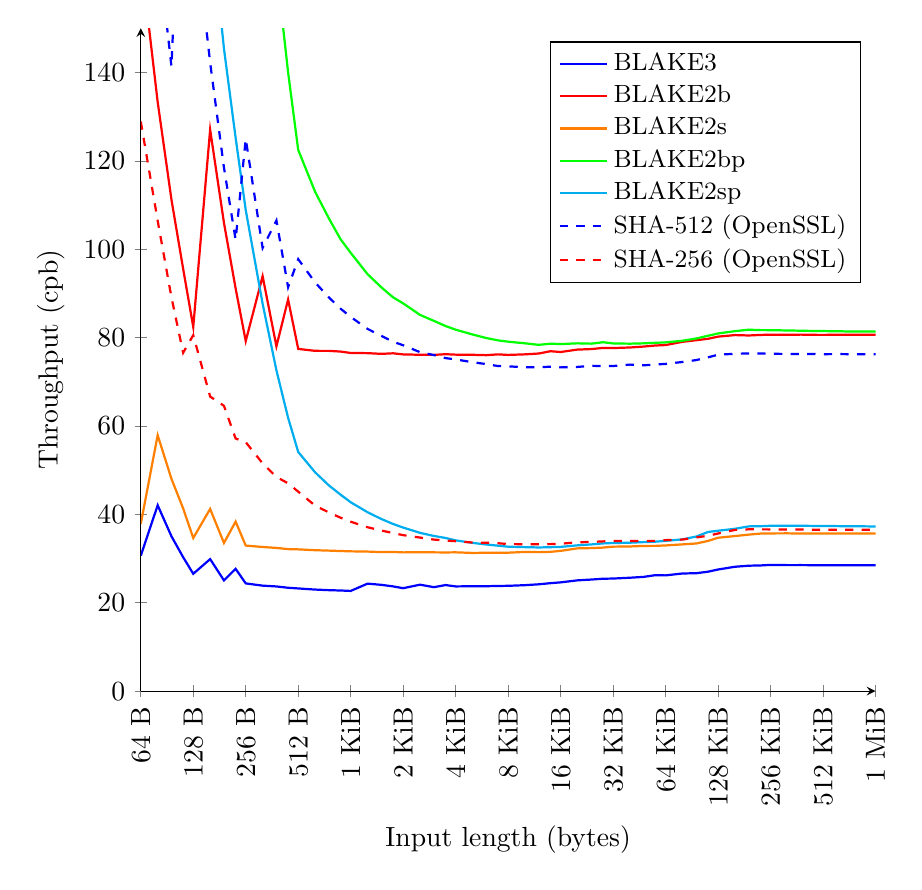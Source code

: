 \begin{tikzpicture}
\begin{axis}[
    width=0.9\textwidth,
	height=10cm,
	legend style={at={(0.98,0.98)}, anchor=north east, font=\small, cells={anchor=west}},
	axis x line=bottom,
	axis y line=left,
	cycle multi list={
		linestyles\nextlist
		blue,red,orange,green,cyan
	},
	%no markers,
	mark options={scale=0.5},
	every axis plot/.append style={thick},
    ymin=0,
    ymax=150,
    xmin=64,
    xmax=1048576,
	ylabel=Throughput (cpb),
	xlabel=Input length (bytes),
	xmode=log,
	log basis x=2,
	y tick label style={%
		/pgf/number format/.cd,%
		scaled x ticks = false,%
		set thousands separator={},%
		fixed%
	},
	xticklabels={64 B,128 B,256 B,512 B,1 KiB,2 KiB,4 KiB,8 KiB,16 KiB,32 KiB,64 KiB,128 KiB,256 KiB,512 KiB,1 MiB},
	xtick={64, 128, 256, 512, 1024, 2048, 4096, 8192, 16384, 32768, 65536, 131072, 262144, 524288, 1048576},
	x tick label style={rotate=90,anchor=east}
]
\legend{BLAKE3, BLAKE2b, BLAKE2s, BLAKE2bp, BLAKE2sp, SHA-512 (OpenSSL), SHA-256 (OpenSSL)}
% blake3
\addplot coordinates {
(64, 30.629)
(80, 42.047)
(96, 35.021)
(112, 30.299)
(128, 26.544)
(160, 29.866)
(192, 25.057)
(224, 27.667)
(256, 24.369)
(320, 23.861)
(384, 23.68)
(448, 23.381)
(512, 23.229)
(640, 22.974)
(768, 22.838)
(896, 22.762)
(1024, 22.667)
(1280, 24.317)
(1536, 24.043)
(1792, 23.69)
(2048, 23.286)
(2560, 24.083)
(3072, 23.514)
(3584, 23.992)
(4096, 23.686)
(5120, 23.729)
(6144, 23.735)
(7168, 23.787)
(8192, 23.824)
(10240, 23.969)
(12288, 24.168)
(14336, 24.424)
(16384, 24.605)
(20480, 25.06)
(24576, 25.241)
(28672, 25.425)
(32768, 25.467)
(40960, 25.654)
(49152, 25.848)
(57344, 26.238)
(65536, 26.185)
(81920, 26.611)
(98304, 26.676)
(114688, 27.017)
(131072, 27.514)
(163840, 28.134)
(196608, 28.377)
(229376, 28.432)
(262144, 28.555)
(327680, 28.507)
(393216, 28.51)
(458752, 28.493)
(524288, 28.495)
(655360, 28.491)
(786432, 28.481)
(917504, 28.489)
(1048576, 28.472)
};
% blake2b
\addplot coordinates {
(64, 166.11)
(80, 133.316)
(96, 111.189)
(112, 95.556)
(128, 82.408)
(160, 127.037)
(192, 105.98)
(224, 91.118)
(256, 79.205)
(320, 93.884)
(384, 78.02)
(448, 88.623)
(512, 77.43)
(640, 76.992)
(768, 76.989)
(896, 76.829)
(1024, 76.514)
(1280, 76.472)
(1536, 76.314)
(1792, 76.437)
(2048, 76.191)
(2560, 76.104)
(3072, 76.079)
(3584, 76.234)
(4096, 76.135)
(5120, 76.101)
(6144, 76.015)
(7168, 76.198)
(8192, 76.072)
(10240, 76.202)
(12288, 76.392)
(14336, 76.908)
(16384, 76.731)
(20480, 77.278)
(24576, 77.395)
(28672, 77.651)
(32768, 77.626)
(40960, 77.755)
(49152, 77.966)
(57344, 78.205)
(65536, 78.304)
(81920, 79.039)
(98304, 79.403)
(114688, 79.717)
(131072, 80.214)
(163840, 80.562)
(196608, 80.472)
(229376, 80.593)
(262144, 80.652)
(327680, 80.612)
(393216, 80.664)
(458752, 80.615)
(524288, 80.607)
(655360, 80.63)
(786432, 80.631)
(917504, 80.634)
(1048576, 80.617)
};
% blake2s
\addplot coordinates {
(64, 37.82)
(80, 57.901)
(96, 48.021)
(112, 41.339)
(128, 34.642)
(160, 41.217)
(192, 33.521)
(224, 38.352)
(256, 32.927)
(320, 32.608)
(384, 32.399)
(448, 32.127)
(512, 32.071)
(640, 31.883)
(768, 31.787)
(896, 31.698)
(1024, 31.624)
(1280, 31.571)
(1536, 31.448)
(1792, 31.485)
(2048, 31.392)
(2560, 31.415)
(3072, 31.397)
(3584, 31.374)
(4096, 31.403)
(5120, 31.26)
(6144, 31.304)
(7168, 31.313)
(8192, 31.32)
(10240, 31.496)
(12288, 31.442)
(14336, 31.511)
(16384, 31.731)
(20480, 32.298)
(24576, 32.357)
(28672, 32.473)
(32768, 32.685)
(40960, 32.728)
(49152, 32.854)
(57344, 32.86)
(65536, 32.961)
(81920, 33.199)
(98304, 33.403)
(114688, 33.969)
(131072, 34.704)
(163840, 35.082)
(196608, 35.408)
(229376, 35.644)
(262144, 35.681)
(327680, 35.697)
(393216, 35.654)
(458752, 35.648)
(524288, 35.684)
(655360, 35.647)
(786432, 35.665)
(917504, 35.644)
(1048576, 35.66)
};
% blake2bp
\addplot coordinates {
(64, 982.625)
(80, 788.286)
(96, 655.195)
(112, 562.632)
(128, 490.632)
(160, 392.871)
(192, 327.0)
(224, 280.695)
(256, 244.82)
(320, 196.507)
(384, 163.872)
(448, 139.993)
(512, 122.461)
(640, 112.984)
(768, 106.957)
(896, 102.237)
(1024, 99.175)
(1280, 94.333)
(1536, 91.362)
(1792, 89.104)
(2048, 87.734)
(2560, 85.121)
(3072, 83.777)
(3584, 82.609)
(4096, 81.786)
(5120, 80.696)
(6144, 79.889)
(7168, 79.364)
(8192, 79.067)
(10240, 78.695)
(12288, 78.35)
(14336, 78.617)
(16384, 78.528)
(20480, 78.693)
(24576, 78.62)
(28672, 78.942)
(32768, 78.674)
(40960, 78.616)
(49152, 78.694)
(57344, 78.814)
(65536, 78.906)
(81920, 79.285)
(98304, 79.79)
(114688, 80.405)
(131072, 80.928)
(163840, 81.452)
(196608, 81.778)
(229376, 81.683)
(262144, 81.676)
(327680, 81.605)
(393216, 81.548)
(458752, 81.495)
(524288, 81.468)
(655360, 81.419)
(786432, 81.352)
(917504, 81.364)
(1048576, 81.35)
};
% blake2sp
\addplot coordinates {
(64, 436.895)
(80, 352.249)
(96, 293.104)
(112, 251.376)
(128, 218.222)
(160, 175.878)
(192, 145.42)
(224, 125.201)
(256, 108.849)
(320, 87.64)
(384, 72.582)
(448, 61.846)
(512, 54.111)
(640, 49.503)
(768, 46.537)
(896, 44.444)
(1024, 42.73)
(1280, 40.468)
(1536, 38.936)
(1792, 37.818)
(2048, 37.002)
(2560, 35.808)
(3072, 35.104)
(3584, 34.652)
(4096, 34.103)
(5120, 33.54)
(6144, 33.169)
(7168, 32.908)
(8192, 32.672)
(10240, 32.575)
(12288, 32.502)
(14336, 32.566)
(16384, 32.632)
(20480, 32.986)
(24576, 33.189)
(28672, 33.417)
(32768, 33.505)
(40960, 33.578)
(49152, 33.716)
(57344, 33.814)
(65536, 33.998)
(81920, 34.336)
(98304, 34.976)
(114688, 36.005)
(131072, 36.29)
(163840, 36.725)
(196608, 37.275)
(229376, 37.311)
(262144, 37.409)
(327680, 37.422)
(393216, 37.412)
(458752, 37.38)
(524288, 37.367)
(655360, 37.325)
(786432, 37.285)
(917504, 37.278)
(1048576, 37.253)
};
% sha512
\addplot coordinates {
(64, 210.734)
(80, 169.246)
(96, 141.314)
(112, 204.08)
(128, 176.02)
(160, 142.217)
(192, 118.475)
(224, 102.141)
(256, 124.98)
(320, 100.279)
(384, 106.5)
(448, 91.389)
(512, 97.744)
(640, 92.472)
(768, 89.072)
(896, 86.53)
(1024, 84.675)
(1280, 81.957)
(1536, 80.377)
(1792, 79.049)
(2048, 78.258)
(2560, 76.688)
(3072, 76.04)
(3584, 75.353)
(4096, 75.051)
(5120, 74.421)
(6144, 73.989)
(7168, 73.555)
(8192, 73.496)
(10240, 73.261)
(12288, 73.272)
(14336, 73.416)
(16384, 73.253)
(20480, 73.361)
(24576, 73.603)
(28672, 73.561)
(32768, 73.563)
(40960, 73.88)
(49152, 73.72)
(57344, 73.9)
(65536, 74.041)
(81920, 74.476)
(98304, 74.907)
(114688, 75.524)
(131072, 76.116)
(163840, 76.335)
(196608, 76.403)
(229376, 76.4)
(262144, 76.328)
(327680, 76.297)
(393216, 76.283)
(458752, 76.297)
(524288, 76.242)
(655360, 76.261)
(786432, 76.229)
(917504, 76.24)
(1048576, 76.215)
};
% sha256
\addplot coordinates {
(64, 128.901)
(80, 106.442)
(96, 89.08)
(112, 76.553)
(128, 80.544)
(160, 66.649)
(192, 64.558)
(224, 57.156)
(256, 56.334)
(320, 51.526)
(384, 48.456)
(448, 47.018)
(512, 45.13)
(640, 41.966)
(768, 40.429)
(896, 39.226)
(1024, 38.334)
(1280, 37.079)
(1536, 36.328)
(1792, 35.762)
(2048, 35.287)
(2560, 34.737)
(3072, 34.285)
(3584, 34.07)
(4096, 33.92)
(5120, 33.619)
(6144, 33.569)
(7168, 33.46)
(8192, 33.272)
(10240, 33.236)
(12288, 33.235)
(14336, 33.258)
(16384, 33.345)
(20480, 33.673)
(24576, 33.748)
(28672, 33.877)
(32768, 33.962)
(40960, 33.979)
(49152, 33.971)
(57344, 33.996)
(65536, 34.167)
(81920, 34.287)
(98304, 34.783)
(114688, 35.137)
(131072, 35.663)
(163840, 36.474)
(196608, 36.608)
(229376, 36.598)
(262144, 36.589)
(327680, 36.571)
(393216, 36.565)
(458752, 36.528)
(524288, 36.528)
(655360, 36.517)
(786432, 36.501)
(917504, 36.489)
(1048576, 36.514)
};
\end{axis}
\end{tikzpicture}
